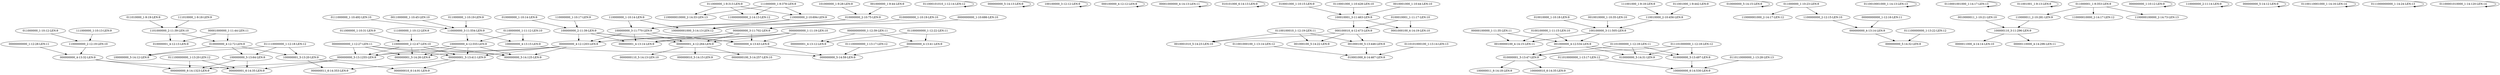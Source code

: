 digraph G {
    "110000000_2-10:694-LEN:9" -> "100000001000_3-14:13-LEN:12";
    "110000000_2-10:694-LEN:9" -> "100000000_3-11:770-LEN:9";
    "011000000_1-9:313-LEN:9" -> "110000000_2-10:694-LEN:9";
    "011000000_1-9:313-LEN:9" -> "1100000010000_2-14:33-LEN:13";
    "011000000_1-9:313-LEN:9" -> "110000000000_2-14:13-LEN:12";
    "101000000_1-9:28-LEN:9" -> "010000000_2-10:75-LEN:9";
    "011000101010_1-12:14-LEN:12" -> "011000101010_1-12:14-LEN:12";
    "00001000000_1-11:44-LEN:11" -> "010000001_4-12:13-LEN:9";
    "00001000000_1-11:44-LEN:11" -> "010000000_4-12:72-LEN:9";
    "0000000000_1-11:19-LEN:10" -> "000000001_4-13:14-LEN:9";
    "0000000000_1-11:19-LEN:10" -> "000000000_4-12:1203-LEN:9";
    "0000000000_1-11:19-LEN:10" -> "000000000_4-13:43-LEN:9";
    "0000000000_1-11:19-LEN:10" -> "000000001_4-12:264-LEN:9";
    "000000000_5-14:13-LEN:9" -> "000000000_5-14:13-LEN:9";
    "100100000_3-12:12-LEN:9" -> "100100000_3-12:12-LEN:9";
    "00000000000_1-12:28-LEN:11" -> "000000000_4-13:32-LEN:9";
    "110000000_3-11:554-LEN:9" -> "100000000_4-12:555-LEN:9";
    "110000000_3-11:554-LEN:9" -> "100000000_4-13:15-LEN:9";
    "000100000_4-12:12-LEN:9" -> "000100000_4-12:12-LEN:9";
    "00001000000_4-14:13-LEN:11" -> "00001000000_4-14:13-LEN:11";
    "010101000_6-14:13-LEN:9" -> "010101000_6-14:13-LEN:9";
    "001000100_5-13:446-LEN:9" -> "010001000_6-14:467-LEN:9";
    "000000000_3-11:702-LEN:9" -> "000000001_4-13:14-LEN:9";
    "000000000_3-11:702-LEN:9" -> "000000000_4-12:1203-LEN:9";
    "000000000_3-11:702-LEN:9" -> "000000000_4-13:43-LEN:9";
    "000000000_3-11:702-LEN:9" -> "000000001_4-12:264-LEN:9";
    "011000000_1-10:31-LEN:9" -> "1100000000_2-12:47-LEN:10";
    "000000000_4-13:32-LEN:9" -> "000000000_6-14:1323-LEN:9";
    "000000000_4-13:32-LEN:9" -> "000000001_6-14:35-LEN:9";
    "00000100000_1-11:35-LEN:11" -> "00100000100_4-14:15-LEN:11";
    "00000100000_1-11:35-LEN:11" -> "001000000_4-12:534-LEN:9";
    "0100100000_1-11:15-LEN:10" -> "00100000100_4-14:15-LEN:11";
    "0100100000_1-11:15-LEN:10" -> "001000000_4-12:534-LEN:9";
    "010000000_5-14:15-LEN:9" -> "010000000_5-14:15-LEN:9";
    "111000000_1-10:13-LEN:9" -> "1100000000_2-12:19-LEN:10";
    "0110110000000_1-13:28-LEN:13" -> "100000000_6-14:530-LEN:9";
    "001000000_4-12:534-LEN:9" -> "010000000_5-13:497-LEN:9";
    "001000000_4-12:534-LEN:9" -> "010000000_5-14:31-LEN:9";
    "001000000_4-12:534-LEN:9" -> "010000001_5-13:47-LEN:9";
    "0011000000_1-10:45-LEN:10" -> "110000000_3-11:554-LEN:9";
    "000000000_4-12:1203-LEN:9" -> "000000001_5-14:26-LEN:9";
    "000000000_4-12:1203-LEN:9" -> "000000000_5-13:1255-LEN:9";
    "000000000_4-12:1203-LEN:9" -> "000000000_5-14:125-LEN:9";
    "000000000_4-12:1203-LEN:9" -> "000000001_5-13:411-LEN:9";
    "011010000_1-9:19-LEN:9" -> "1101000000_2-11:39-LEN:10";
    "111000000_1-9:378-LEN:9" -> "110000000_2-10:694-LEN:9";
    "111000000_1-9:378-LEN:9" -> "1100000010000_2-14:33-LEN:13";
    "111000000_1-9:378-LEN:9" -> "110000000000_2-14:13-LEN:12";
    "00000000000_1-12:39-LEN:11" -> "000000000_4-13:41-LEN:9";
    "00000000000_1-12:39-LEN:11" -> "000000001_4-13:12-LEN:9";
    "001000000_1-9:44-LEN:9" -> "010000000_2-10:75-LEN:9";
    "011000000_1-10:23-LEN:9" -> "110000001000_2-14:17-LEN:12";
    "011000000_1-10:23-LEN:9" -> "1100000000_2-12:15-LEN:10";
    "01101000000_1-12:18-LEN:11" -> "010000000_5-13:497-LEN:9";
    "01101000000_1-12:18-LEN:11" -> "010000000_5-14:31-LEN:9";
    "01101000000_1-12:18-LEN:11" -> "010000001_5-13:47-LEN:9";
    "010010000_1-10:18-LEN:9" -> "100100000_3-11:505-LEN:9";
    "010000000_5-13:497-LEN:9" -> "100000000_6-14:530-LEN:9";
    "1101000000_2-11:39-LEN:10" -> "010000001_4-12:13-LEN:9";
    "1101000000_2-11:39-LEN:10" -> "010000000_4-12:72-LEN:9";
    "000000000_4-13:41-LEN:9" -> "000000000_5-14:59-LEN:9";
    "100000000_2-11:39-LEN:9" -> "000000001_4-13:14-LEN:9";
    "100000000_2-11:39-LEN:9" -> "000000000_4-12:1203-LEN:9";
    "100000000_2-11:39-LEN:9" -> "000000000_4-13:43-LEN:9";
    "100000000_2-11:39-LEN:9" -> "000000001_4-12:264-LEN:9";
    "0110010001000_1-14:13-LEN:13" -> "0110010001000_1-14:13-LEN:13";
    "010001000_1-10:15-LEN:9" -> "100010001_3-11:463-LEN:9";
    "000100010_4-12:473-LEN:9" -> "001000100_5-14:22-LEN:9";
    "000100010_4-12:473-LEN:9" -> "001000100_5-13:446-LEN:9";
    "000100010_4-12:473-LEN:9" -> "0010001010_5-14:23-LEN:10";
    "011100000000_1-13:17-LEN:12" -> "000000000_5-14:59-LEN:9";
    "100100000_3-11:505-LEN:9" -> "00100000100_4-14:15-LEN:11";
    "100100000_3-11:505-LEN:9" -> "001000000_4-12:534-LEN:9";
    "111000000_1-10:12-LEN:9" -> "1100000000_2-12:47-LEN:10";
    "00000000000_1-12:16-LEN:11" -> "000000000_4-13:14-LEN:9";
    "011100000000_1-13:22-LEN:12" -> "000000000_5-14:32-LEN:9";
    "011000000_1-10:19-LEN:9" -> "110000000_3-11:554-LEN:9";
    "0000000000_1-10:686-LEN:10" -> "000000000_3-11:702-LEN:9";
    "0110000000_1-11:12-LEN:10" -> "100000000_4-12:555-LEN:9";
    "0110000000_1-11:12-LEN:10" -> "100000000_4-13:15-LEN:9";
    "000000000_5-13:1255-LEN:9" -> "000000000_6-14:1323-LEN:9";
    "000000000_5-13:1255-LEN:9" -> "000000001_6-14:35-LEN:9";
    "100000001_5-13:20-LEN:9" -> "000000011_6-14:353-LEN:9";
    "100000001_5-13:20-LEN:9" -> "000000010_6-14:91-LEN:9";
    "110000000_1-10:14-LEN:9" -> "100000001000_3-14:13-LEN:12";
    "110000000_1-10:14-LEN:9" -> "100000000_3-11:770-LEN:9";
    "0110001001000_1-14:17-LEN:13" -> "0110001001000_1-14:17-LEN:13";
    "011001001_1-9:13-LEN:9" -> "011001001_1-9:13-LEN:9";
    "110000011_2-10:281-LEN:9" -> "100000110_3-11:296-LEN:9";
    "011101000000_1-12:18-LEN:12" -> "010000000_5-13:497-LEN:9";
    "011101000000_1-12:18-LEN:12" -> "010000000_5-14:31-LEN:9";
    "011101000000_1-12:18-LEN:12" -> "010000001_5-13:47-LEN:9";
    "0010010000_1-10:35-LEN:10" -> "100100000_3-11:505-LEN:9";
    "01100000000_1-12:22-LEN:11" -> "000000000_4-13:41-LEN:9";
    "01100000000_1-12:22-LEN:11" -> "000000001_4-13:12-LEN:9";
    "011000000_1-10:12-LEN:9" -> "1100000000_2-12:19-LEN:10";
    "000000000_1-10:12-LEN:9" -> "000000000_1-10:12-LEN:9";
    "01100100010_1-12:19-LEN:11" -> "001000100_5-14:22-LEN:9";
    "01100100010_1-12:19-LEN:11" -> "001000100_5-13:446-LEN:9";
    "01100100010_1-12:19-LEN:11" -> "0010001010_5-14:23-LEN:10";
    "100000110_3-11:296-LEN:9" -> "0000011000_4-14:14-LEN:10";
    "100000110_3-11:296-LEN:9" -> "00000110000_4-14:296-LEN:11";
    "011000001_1-9:353-LEN:9" -> "110000010000_2-14:17-LEN:12";
    "011000001_1-9:353-LEN:9" -> "110000011_2-10:281-LEN:9";
    "011000001_1-9:353-LEN:9" -> "1100000100000_2-14:73-LEN:13";
    "000000000_4-13:43-LEN:9" -> "000000000_5-14:59-LEN:9";
    "111010000_1-9:18-LEN:9" -> "1101000000_2-11:39-LEN:10";
    "011110000000_1-12:18-LEN:12" -> "100000001_5-13:20-LEN:9";
    "011110000000_1-12:18-LEN:12" -> "100000000_5-14:12-LEN:9";
    "011110000000_1-12:18-LEN:12" -> "100000000_5-13:64-LEN:9";
    "0100010001_1-11:17-LEN:10" -> "0001000100_4-14:19-LEN:10";
    "0100010001_1-11:17-LEN:10" -> "000100010_4-12:473-LEN:9";
    "0111000000_1-10:492-LEN:10" -> "110000000_3-11:554-LEN:9";
    "0110101000100_1-13:14-LEN:13" -> "010001000_6-14:467-LEN:9";
    "110000000_2-11:14-LEN:9" -> "110000000_2-11:14-LEN:9";
    "000000000_5-14:12-LEN:9" -> "000000000_5-14:12-LEN:9";
    "000000001_4-12:264-LEN:9" -> "0000000110_5-14:13-LEN:10";
    "000000001_4-12:264-LEN:9" -> "000000010_5-14:15-LEN:9";
    "000000001_4-12:264-LEN:9" -> "0000000100_5-14:257-LEN:10";
    "110010000_2-10:456-LEN:9" -> "100100000_3-11:505-LEN:9";
    "100010001_3-11:463-LEN:9" -> "0001000100_4-14:19-LEN:10";
    "100010001_3-11:463-LEN:9" -> "000100010_4-12:473-LEN:9";
    "1100000000_2-12:47-LEN:10" -> "000000001_5-14:26-LEN:9";
    "1100000000_2-12:47-LEN:10" -> "000000000_5-13:1255-LEN:9";
    "1100000000_2-12:47-LEN:10" -> "000000000_5-14:125-LEN:9";
    "1100000000_2-12:47-LEN:10" -> "000000001_5-13:411-LEN:9";
    "1100000000_2-12:19-LEN:10" -> "000000000_4-13:32-LEN:9";
    "0010000011_1-10:21-LEN:10" -> "100000110_3-11:296-LEN:9";
    "1100000000_2-12:15-LEN:10" -> "000000000_4-13:14-LEN:9";
    "010000000_2-10:75-LEN:9" -> "100000001000_3-14:13-LEN:12";
    "010000000_2-10:75-LEN:9" -> "100000000_3-11:770-LEN:9";
    "010000000_4-12:72-LEN:9" -> "100000001_5-13:20-LEN:9";
    "010000000_4-12:72-LEN:9" -> "100000000_5-14:12-LEN:9";
    "010000000_4-12:72-LEN:9" -> "100000000_5-13:64-LEN:9";
    "01100110001000_1-14:16-LEN:14" -> "01100110001000_1-14:16-LEN:14";
    "100000000_4-12:555-LEN:9" -> "000000001_5-14:26-LEN:9";
    "100000000_4-12:555-LEN:9" -> "000000000_5-13:1255-LEN:9";
    "100000000_4-12:555-LEN:9" -> "000000000_5-14:125-LEN:9";
    "100000000_4-12:555-LEN:9" -> "000000001_5-13:411-LEN:9";
    "00000000000_1-12:27-LEN:11" -> "000000001_5-14:26-LEN:9";
    "00000000000_1-12:27-LEN:11" -> "000000000_5-13:1255-LEN:9";
    "00000000000_1-12:27-LEN:11" -> "000000000_5-14:125-LEN:9";
    "00000000000_1-12:27-LEN:11" -> "000000001_5-13:411-LEN:9";
    "111001000_1-9:18-LEN:9" -> "110010000_2-10:456-LEN:9";
    "000000000_4-13:14-LEN:9" -> "000000000_5-14:32-LEN:9";
    "100000000_4-13:15-LEN:9" -> "000000000_5-14:59-LEN:9";
    "110000000_1-10:17-LEN:9" -> "100000000_2-11:39-LEN:9";
    "011100000000_1-13:20-LEN:12" -> "000000000_6-14:1323-LEN:9";
    "011100000000_1-13:20-LEN:12" -> "000000001_6-14:35-LEN:9";
    "0111000000000_1-14:24-LEN:13" -> "0111000000000_1-14:24-LEN:13";
    "100000000_3-11:770-LEN:9" -> "000000001_4-13:14-LEN:9";
    "100000000_3-11:770-LEN:9" -> "000000000_4-12:1203-LEN:9";
    "100000000_3-11:770-LEN:9" -> "000000000_4-13:43-LEN:9";
    "100000000_3-11:770-LEN:9" -> "000000001_4-12:264-LEN:9";
    "010000000_1-10:14-LEN:9" -> "100000000_2-11:39-LEN:9";
    "0110001000_1-10:428-LEN:10" -> "100010001_3-11:463-LEN:9";
    "0100000000_1-10:19-LEN:10" -> "000000000_3-11:702-LEN:9";
    "010000001_5-13:47-LEN:9" -> "100000011_6-14:18-LEN:9";
    "010000001_5-13:47-LEN:9" -> "100000010_6-14:35-LEN:9";
    "01100001010000_1-14:120-LEN:14" -> "01100001010000_1-14:120-LEN:14";
    "000000001_5-13:411-LEN:9" -> "000000011_6-14:353-LEN:9";
    "000000001_5-13:411-LEN:9" -> "000000010_6-14:91-LEN:9";
    "100000000_5-13:64-LEN:9" -> "000000000_6-14:1323-LEN:9";
    "100000000_5-13:64-LEN:9" -> "000000001_6-14:35-LEN:9";
    "011001000_1-9:442-LEN:9" -> "110010000_2-10:456-LEN:9";
    "011001000100_1-13:14-LEN:12" -> "010001000_6-14:467-LEN:9";
    "011010000000_1-13:17-LEN:12" -> "100000000_6-14:530-LEN:9";
    "0010001000_1-10:44-LEN:10" -> "100010001_3-11:463-LEN:9";
}
